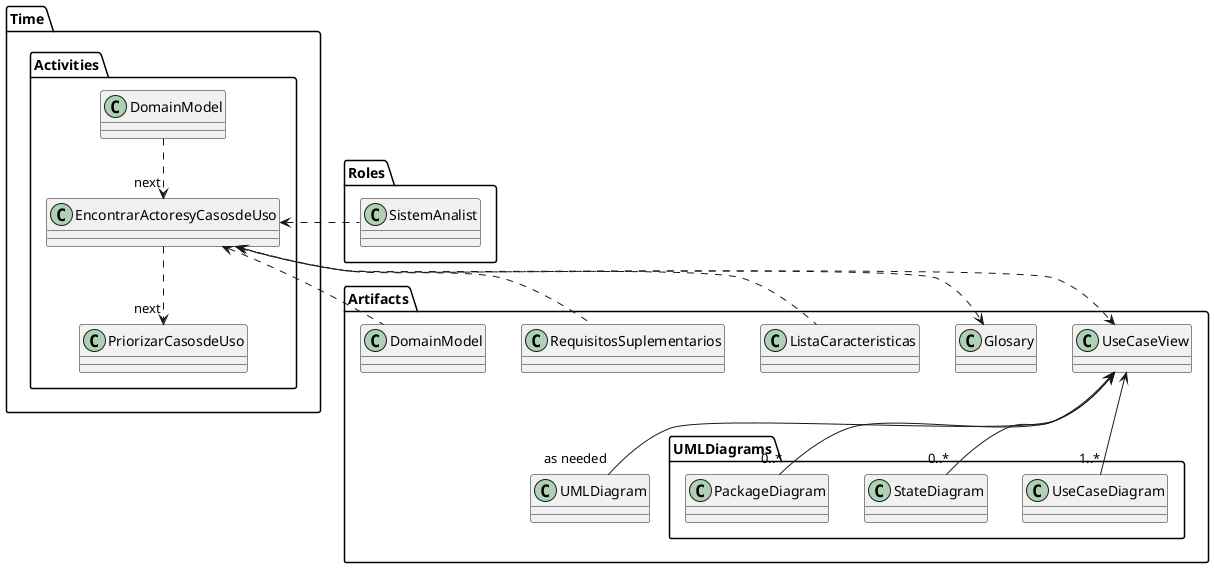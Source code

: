 @startuml

  set namespaceSeparator .
  
  Time.Activities.DomainModel   ..> "next" Time.Activities.EncontrarActoresyCasosdeUso
  Time.Activities.EncontrarActoresyCasosdeUso <.right. Roles.SistemAnalist
  Time.Activities.EncontrarActoresyCasosdeUso ..> "next" Time.Activities.PriorizarCasosdeUso
  
  Time.Activities.EncontrarActoresyCasosdeUso <.. Artifacts.ListaCaracteristicas
  Time.Activities.EncontrarActoresyCasosdeUso <.. Artifacts.RequisitosSuplementarios
  Time.Activities.EncontrarActoresyCasosdeUso <.. Artifacts.DomainModel

  Time.Activities.EncontrarActoresyCasosdeUso .> Artifacts.UseCaseView
  Time.Activities.EncontrarActoresyCasosdeUso .> Artifacts.Glosary

  namespace Artifacts {
    namespace UMLDiagrams {
    }
    UseCaseView <-- "1..*" Artifacts.UMLDiagrams.UseCaseDiagram
    UseCaseView <-- "0..*" Artifacts.UMLDiagrams.StateDiagram
    UseCaseView <-- "0..*" Artifacts.UMLDiagrams.PackageDiagram
    UseCaseView <-- "as needed" UMLDiagram
  }

@enduml